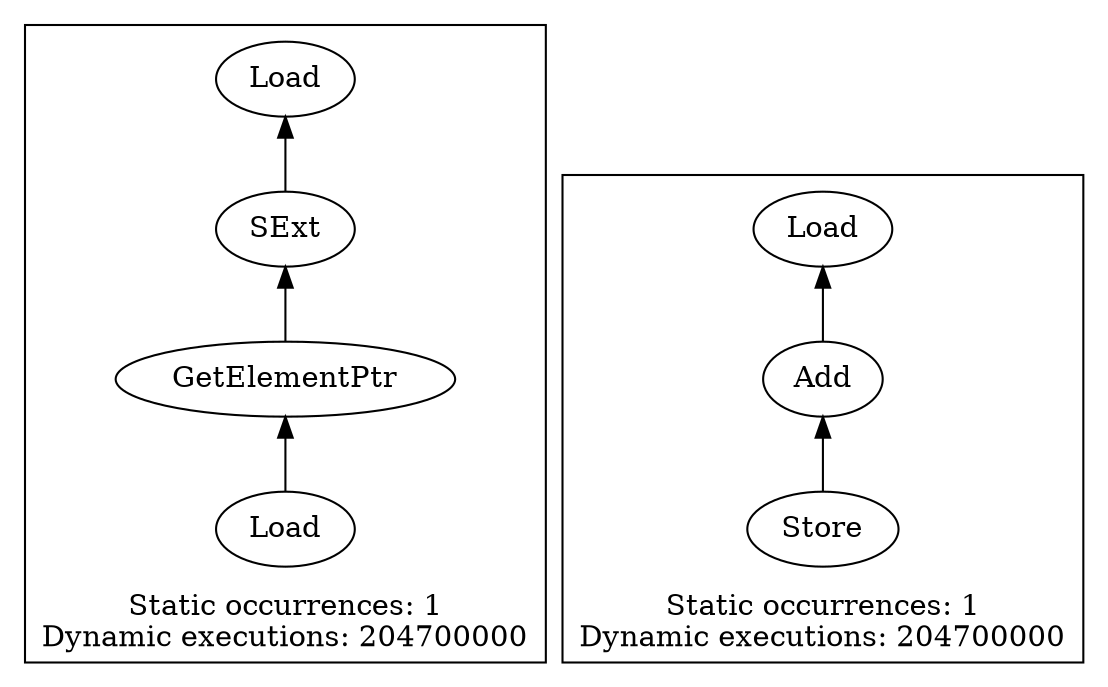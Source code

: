 strict digraph {
rankdir=BT
subgraph {
"0_19" [label="GetElementPtr"]
"0_18" [label="SExt"]
"0_19" -> "0_18"
"0_20" [label="Load"]
"0_20" -> "0_19"
"0_17" [label="Load"]
"0_18" -> "0_17"
cluster=true
label="Static occurrences: 1\nDynamic executions: 204700000"
}
subgraph {
"1_1" [label="Add"]
"1_0" [label="Load"]
"1_1" -> "1_0"
"1_2" [label="Store"]
"1_2" -> "1_1"
cluster=true
label="Static occurrences: 1\nDynamic executions: 204700000"
}
}
